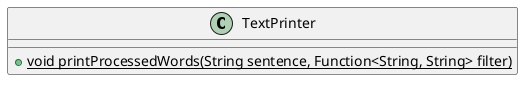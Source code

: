 @startuml
'https://plantuml.com/class-diagram

class TextPrinter {
+ {static} void printProcessedWords(String sentence, Function<String, String> filter)
}

@enduml